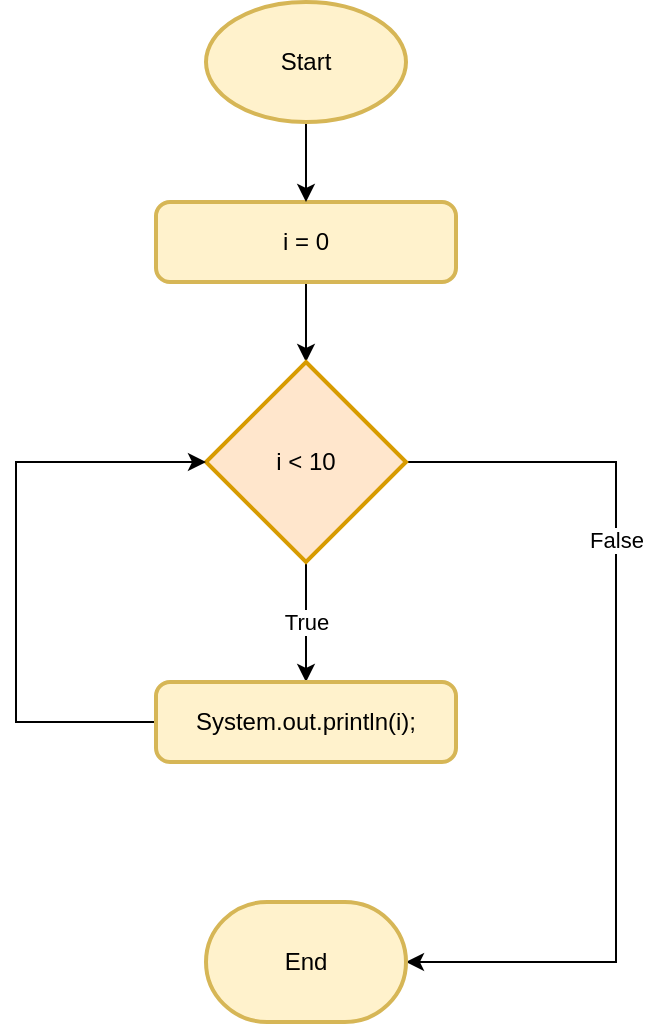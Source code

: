 <mxfile version="13.7.7" type="device"><diagram id="JaFJ-v-SmXkaSRjXcMtD" name="Page-1"><mxGraphModel dx="1995" dy="1136" grid="1" gridSize="10" guides="1" tooltips="1" connect="1" arrows="1" fold="1" page="1" pageScale="1" pageWidth="850" pageHeight="1100" math="0" shadow="0"><root><mxCell id="0"/><mxCell id="1" parent="0"/><mxCell id="bvLkSLDG9qSW6RGfEiwx-1" style="edgeStyle=orthogonalEdgeStyle;rounded=0;orthogonalLoop=1;jettySize=auto;html=1;exitX=0.5;exitY=1;exitDx=0;exitDy=0;" edge="1" parent="1" source="bvLkSLDG9qSW6RGfEiwx-2" target="bvLkSLDG9qSW6RGfEiwx-6"><mxGeometry relative="1" as="geometry"/></mxCell><mxCell id="bvLkSLDG9qSW6RGfEiwx-2" value="i = 0" style="rounded=1;whiteSpace=wrap;html=1;absoluteArcSize=1;arcSize=14;strokeWidth=2;fillColor=#fff2cc;strokeColor=#d6b656;" vertex="1" parent="1"><mxGeometry x="350" y="110" width="150" height="40" as="geometry"/></mxCell><mxCell id="bvLkSLDG9qSW6RGfEiwx-3" value="True" style="edgeStyle=orthogonalEdgeStyle;rounded=0;orthogonalLoop=1;jettySize=auto;html=1;" edge="1" parent="1" source="bvLkSLDG9qSW6RGfEiwx-6" target="bvLkSLDG9qSW6RGfEiwx-8"><mxGeometry relative="1" as="geometry"><Array as="points"><mxPoint x="425" y="320"/><mxPoint x="425" y="320"/></Array></mxGeometry></mxCell><mxCell id="bvLkSLDG9qSW6RGfEiwx-4" style="edgeStyle=orthogonalEdgeStyle;rounded=0;orthogonalLoop=1;jettySize=auto;html=1;exitX=1;exitY=0.5;exitDx=0;exitDy=0;exitPerimeter=0;entryX=1;entryY=0.5;entryDx=0;entryDy=0;entryPerimeter=0;" edge="1" parent="1" source="bvLkSLDG9qSW6RGfEiwx-6" target="bvLkSLDG9qSW6RGfEiwx-13"><mxGeometry relative="1" as="geometry"><mxPoint x="625" y="340" as="targetPoint"/><Array as="points"><mxPoint x="580" y="240"/><mxPoint x="580" y="490"/></Array></mxGeometry></mxCell><mxCell id="bvLkSLDG9qSW6RGfEiwx-5" value="False" style="edgeLabel;html=1;align=center;verticalAlign=middle;resizable=0;points=[];" vertex="1" connectable="0" parent="bvLkSLDG9qSW6RGfEiwx-4"><mxGeometry x="-0.377" relative="1" as="geometry"><mxPoint as="offset"/></mxGeometry></mxCell><mxCell id="bvLkSLDG9qSW6RGfEiwx-6" value="i &amp;lt; 10" style="strokeWidth=2;html=1;shape=mxgraph.flowchart.decision;whiteSpace=wrap;fillColor=#ffe6cc;strokeColor=#d79b00;" vertex="1" parent="1"><mxGeometry x="375" y="190" width="100" height="100" as="geometry"/></mxCell><mxCell id="bvLkSLDG9qSW6RGfEiwx-16" style="edgeStyle=orthogonalEdgeStyle;rounded=0;orthogonalLoop=1;jettySize=auto;html=1;exitX=0;exitY=0.5;exitDx=0;exitDy=0;entryX=0;entryY=0.5;entryDx=0;entryDy=0;entryPerimeter=0;" edge="1" parent="1" source="bvLkSLDG9qSW6RGfEiwx-8" target="bvLkSLDG9qSW6RGfEiwx-6"><mxGeometry relative="1" as="geometry"><Array as="points"><mxPoint x="280" y="370"/><mxPoint x="280" y="240"/></Array></mxGeometry></mxCell><mxCell id="bvLkSLDG9qSW6RGfEiwx-8" value="System.out.println(i);" style="rounded=1;whiteSpace=wrap;html=1;absoluteArcSize=1;arcSize=14;strokeWidth=2;fillColor=#fff2cc;strokeColor=#d6b656;" vertex="1" parent="1"><mxGeometry x="350" y="350" width="150" height="40" as="geometry"/></mxCell><mxCell id="bvLkSLDG9qSW6RGfEiwx-11" style="edgeStyle=orthogonalEdgeStyle;rounded=0;orthogonalLoop=1;jettySize=auto;html=1;exitX=0.5;exitY=1;exitDx=0;exitDy=0;exitPerimeter=0;" edge="1" parent="1" source="bvLkSLDG9qSW6RGfEiwx-12" target="bvLkSLDG9qSW6RGfEiwx-2"><mxGeometry relative="1" as="geometry"/></mxCell><mxCell id="bvLkSLDG9qSW6RGfEiwx-12" value="Start" style="strokeWidth=2;html=1;shape=mxgraph.flowchart.start_1;whiteSpace=wrap;fillColor=#fff2cc;strokeColor=#d6b656;" vertex="1" parent="1"><mxGeometry x="375" y="10" width="100" height="60" as="geometry"/></mxCell><mxCell id="bvLkSLDG9qSW6RGfEiwx-13" value="End" style="strokeWidth=2;html=1;shape=mxgraph.flowchart.terminator;whiteSpace=wrap;fillColor=#fff2cc;strokeColor=#d6b656;" vertex="1" parent="1"><mxGeometry x="375" y="460" width="100" height="60" as="geometry"/></mxCell></root></mxGraphModel></diagram></mxfile>